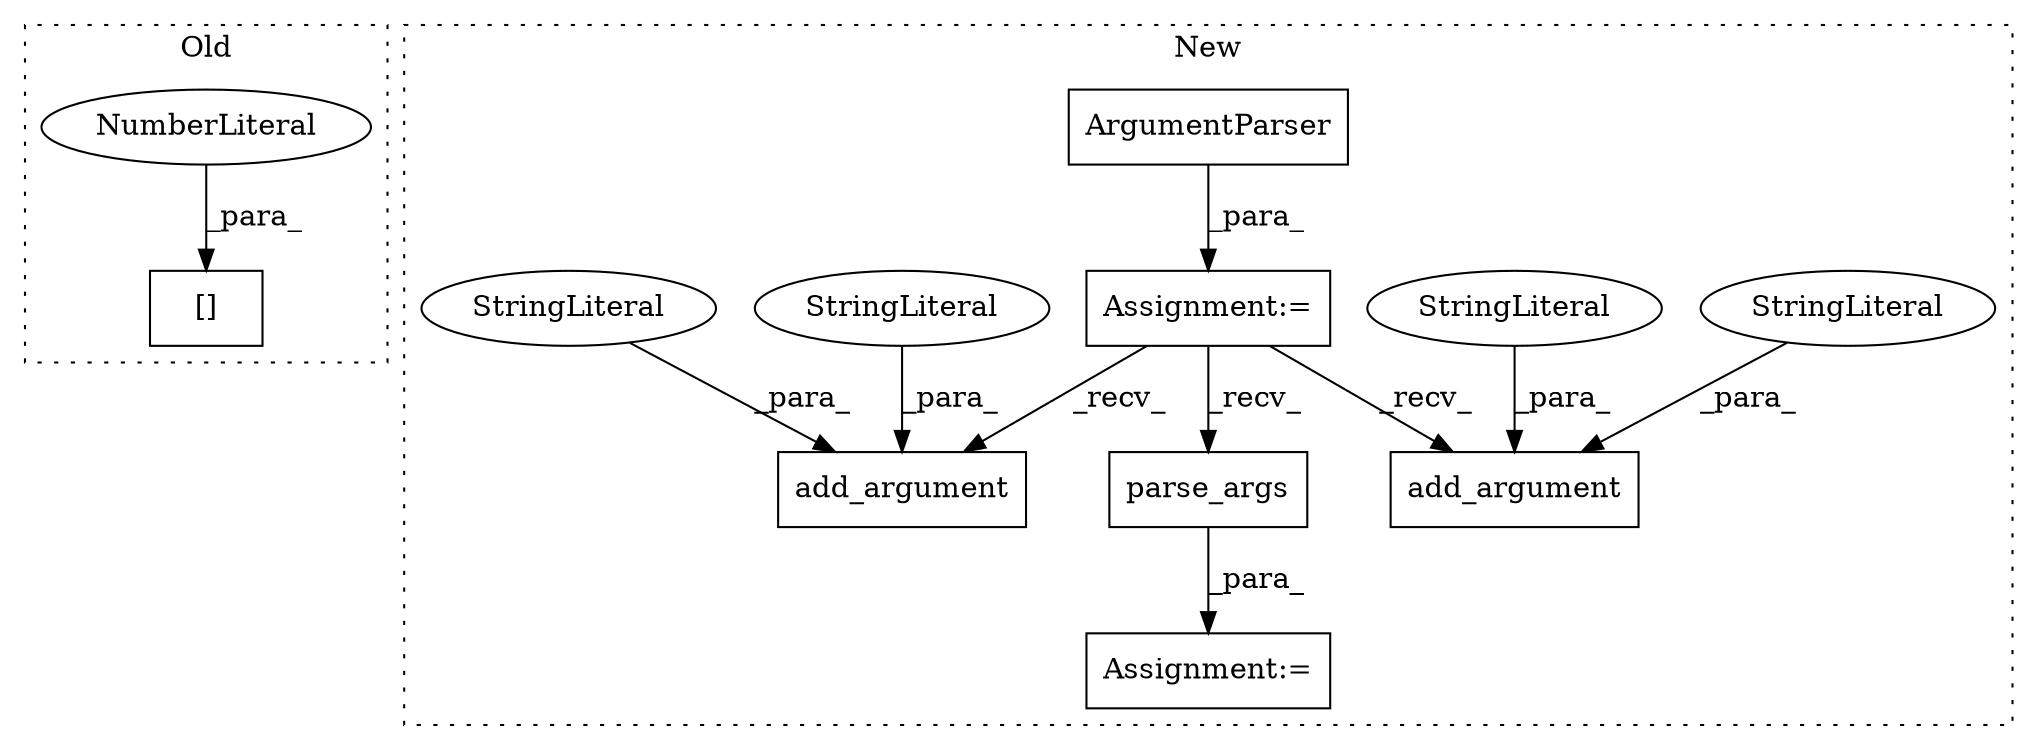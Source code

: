 digraph G {
subgraph cluster0 {
1 [label="[]" a="2" s="440,450" l="9,1" shape="box"];
5 [label="NumberLiteral" a="34" s="449" l="1" shape="ellipse"];
label = "Old";
style="dotted";
}
subgraph cluster1 {
2 [label="add_argument" a="32" s="558,632" l="13,1" shape="box"];
3 [label="StringLiteral" a="45" s="594" l="38" shape="ellipse"];
4 [label="StringLiteral" a="45" s="581" l="12" shape="ellipse"];
6 [label="ArgumentParser" a="32" s="529" l="16" shape="box"];
7 [label="add_argument" a="32" s="646,730" l="13,1" shape="box"];
8 [label="StringLiteral" a="45" s="679" l="51" shape="ellipse"];
9 [label="StringLiteral" a="45" s="659" l="12" shape="ellipse"];
10 [label="parse_args" a="32" s="785" l="12" shape="box"];
11 [label="Assignment:=" a="7" s="519" l="1" shape="box"];
12 [label="Assignment:=" a="7" s="777" l="1" shape="box"];
label = "New";
style="dotted";
}
3 -> 2 [label="_para_"];
4 -> 2 [label="_para_"];
5 -> 1 [label="_para_"];
6 -> 11 [label="_para_"];
8 -> 7 [label="_para_"];
9 -> 7 [label="_para_"];
10 -> 12 [label="_para_"];
11 -> 2 [label="_recv_"];
11 -> 7 [label="_recv_"];
11 -> 10 [label="_recv_"];
}
